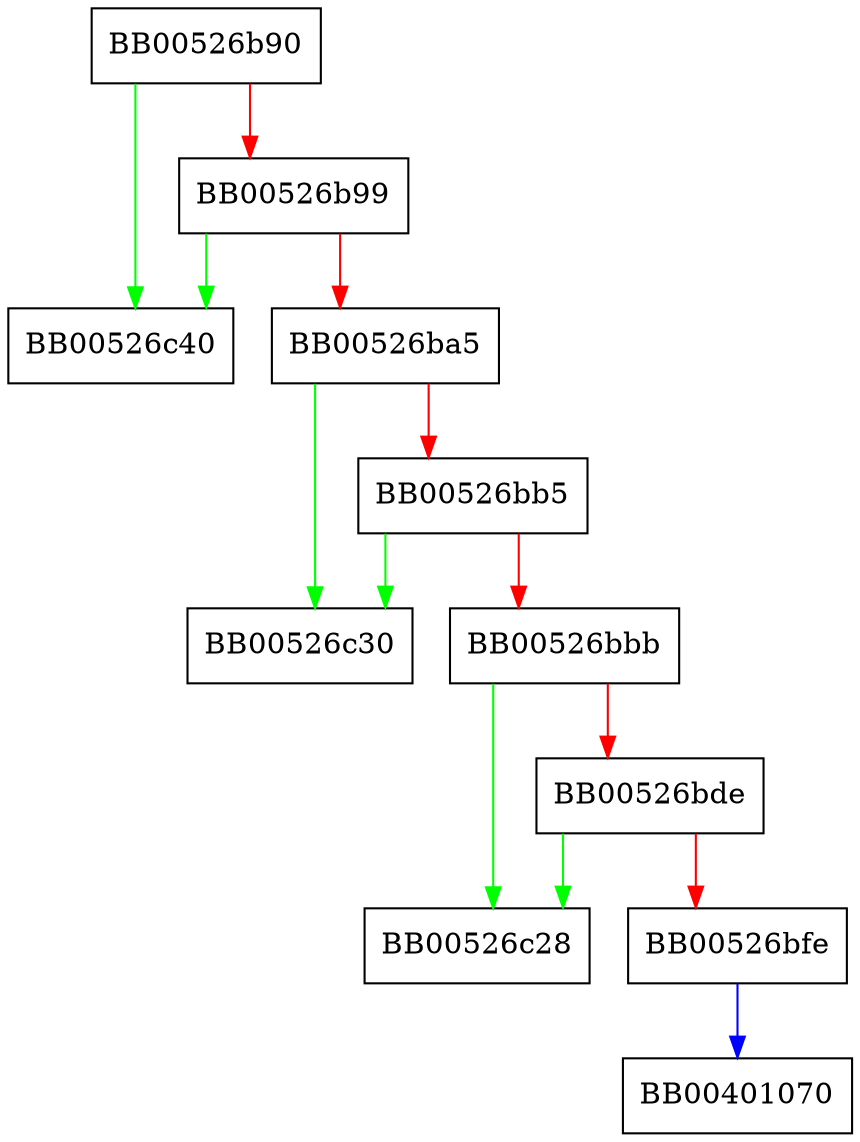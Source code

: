 digraph ossl_asn1_enc_save {
  node [shape="box"];
  graph [splines=ortho];
  BB00526b90 -> BB00526c40 [color="green"];
  BB00526b90 -> BB00526b99 [color="red"];
  BB00526b99 -> BB00526c40 [color="green"];
  BB00526b99 -> BB00526ba5 [color="red"];
  BB00526ba5 -> BB00526c30 [color="green"];
  BB00526ba5 -> BB00526bb5 [color="red"];
  BB00526bb5 -> BB00526c30 [color="green"];
  BB00526bb5 -> BB00526bbb [color="red"];
  BB00526bbb -> BB00526c28 [color="green"];
  BB00526bbb -> BB00526bde [color="red"];
  BB00526bde -> BB00526c28 [color="green"];
  BB00526bde -> BB00526bfe [color="red"];
  BB00526bfe -> BB00401070 [color="blue"];
}
